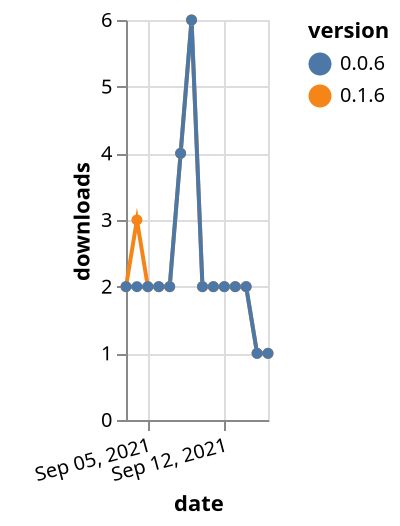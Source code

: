 {"$schema": "https://vega.github.io/schema/vega-lite/v5.json", "description": "A simple bar chart with embedded data.", "data": {"values": [{"date": "2021-09-03", "total": 3858, "delta": 2, "version": "0.1.6"}, {"date": "2021-09-04", "total": 3861, "delta": 3, "version": "0.1.6"}, {"date": "2021-09-05", "total": 3863, "delta": 2, "version": "0.1.6"}, {"date": "2021-09-06", "total": 3865, "delta": 2, "version": "0.1.6"}, {"date": "2021-09-07", "total": 3867, "delta": 2, "version": "0.1.6"}, {"date": "2021-09-08", "total": 3871, "delta": 4, "version": "0.1.6"}, {"date": "2021-09-09", "total": 3877, "delta": 6, "version": "0.1.6"}, {"date": "2021-09-10", "total": 3879, "delta": 2, "version": "0.1.6"}, {"date": "2021-09-11", "total": 3881, "delta": 2, "version": "0.1.6"}, {"date": "2021-09-12", "total": 3883, "delta": 2, "version": "0.1.6"}, {"date": "2021-09-13", "total": 3885, "delta": 2, "version": "0.1.6"}, {"date": "2021-09-14", "total": 3887, "delta": 2, "version": "0.1.6"}, {"date": "2021-09-15", "total": 3888, "delta": 1, "version": "0.1.6"}, {"date": "2021-09-16", "total": 3889, "delta": 1, "version": "0.1.6"}, {"date": "2021-09-03", "total": 3748, "delta": 2, "version": "0.0.6"}, {"date": "2021-09-04", "total": 3750, "delta": 2, "version": "0.0.6"}, {"date": "2021-09-05", "total": 3752, "delta": 2, "version": "0.0.6"}, {"date": "2021-09-06", "total": 3754, "delta": 2, "version": "0.0.6"}, {"date": "2021-09-07", "total": 3756, "delta": 2, "version": "0.0.6"}, {"date": "2021-09-08", "total": 3760, "delta": 4, "version": "0.0.6"}, {"date": "2021-09-09", "total": 3766, "delta": 6, "version": "0.0.6"}, {"date": "2021-09-10", "total": 3768, "delta": 2, "version": "0.0.6"}, {"date": "2021-09-11", "total": 3770, "delta": 2, "version": "0.0.6"}, {"date": "2021-09-12", "total": 3772, "delta": 2, "version": "0.0.6"}, {"date": "2021-09-13", "total": 3774, "delta": 2, "version": "0.0.6"}, {"date": "2021-09-14", "total": 3776, "delta": 2, "version": "0.0.6"}, {"date": "2021-09-15", "total": 3777, "delta": 1, "version": "0.0.6"}, {"date": "2021-09-16", "total": 3778, "delta": 1, "version": "0.0.6"}]}, "width": "container", "mark": {"type": "line", "point": {"filled": true}}, "encoding": {"x": {"field": "date", "type": "temporal", "timeUnit": "yearmonthdate", "title": "date", "axis": {"labelAngle": -15}}, "y": {"field": "delta", "type": "quantitative", "title": "downloads"}, "color": {"field": "version", "type": "nominal"}, "tooltip": {"field": "delta"}}}